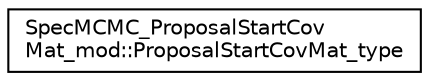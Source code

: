 digraph "Graphical Class Hierarchy"
{
 // LATEX_PDF_SIZE
  edge [fontname="Helvetica",fontsize="10",labelfontname="Helvetica",labelfontsize="10"];
  node [fontname="Helvetica",fontsize="10",shape=record];
  rankdir="LR";
  Node0 [label="SpecMCMC_ProposalStartCov\lMat_mod::ProposalStartCovMat_type",height=0.2,width=0.4,color="black", fillcolor="white", style="filled",URL="$structSpecMCMC__ProposalStartCovMat__mod_1_1ProposalStartCovMat__type.html",tooltip=" "];
}
